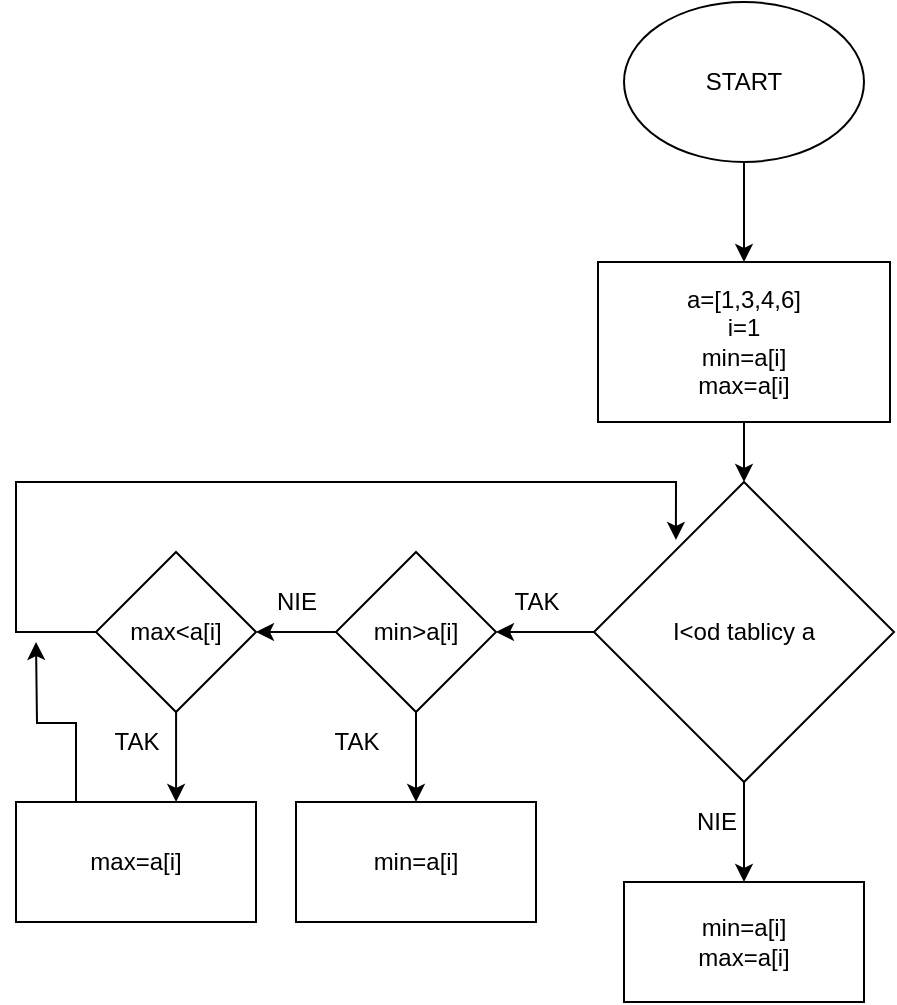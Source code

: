 <mxfile version="20.8.23" type="github">
  <diagram id="C5RBs43oDa-KdzZeNtuy" name="Page-1">
    <mxGraphModel dx="1434" dy="782" grid="1" gridSize="10" guides="1" tooltips="1" connect="1" arrows="1" fold="1" page="1" pageScale="1" pageWidth="827" pageHeight="1169" math="0" shadow="0">
      <root>
        <mxCell id="WIyWlLk6GJQsqaUBKTNV-0" />
        <mxCell id="WIyWlLk6GJQsqaUBKTNV-1" parent="WIyWlLk6GJQsqaUBKTNV-0" />
        <mxCell id="RQdduKd7LZK1Ae8wjjpL-2" style="edgeStyle=orthogonalEdgeStyle;rounded=0;orthogonalLoop=1;jettySize=auto;html=1;entryX=0.5;entryY=0;entryDx=0;entryDy=0;" edge="1" parent="WIyWlLk6GJQsqaUBKTNV-1" source="RQdduKd7LZK1Ae8wjjpL-0" target="RQdduKd7LZK1Ae8wjjpL-1">
          <mxGeometry relative="1" as="geometry" />
        </mxCell>
        <mxCell id="RQdduKd7LZK1Ae8wjjpL-0" value="START" style="ellipse;whiteSpace=wrap;html=1;" vertex="1" parent="WIyWlLk6GJQsqaUBKTNV-1">
          <mxGeometry x="584" y="60" width="120" height="80" as="geometry" />
        </mxCell>
        <mxCell id="RQdduKd7LZK1Ae8wjjpL-4" style="edgeStyle=orthogonalEdgeStyle;rounded=0;orthogonalLoop=1;jettySize=auto;html=1;entryX=0.5;entryY=0;entryDx=0;entryDy=0;" edge="1" parent="WIyWlLk6GJQsqaUBKTNV-1" source="RQdduKd7LZK1Ae8wjjpL-1" target="RQdduKd7LZK1Ae8wjjpL-3">
          <mxGeometry relative="1" as="geometry" />
        </mxCell>
        <mxCell id="RQdduKd7LZK1Ae8wjjpL-1" value="&lt;div&gt;a=[1,3,4,6]&lt;/div&gt;&lt;div&gt;i=1&lt;/div&gt;&lt;div&gt;min=a[i]&lt;/div&gt;&lt;div&gt;max=a[i]&lt;br&gt;&lt;/div&gt;" style="rounded=0;whiteSpace=wrap;html=1;" vertex="1" parent="WIyWlLk6GJQsqaUBKTNV-1">
          <mxGeometry x="571" y="190" width="146" height="80" as="geometry" />
        </mxCell>
        <mxCell id="RQdduKd7LZK1Ae8wjjpL-8" style="edgeStyle=orthogonalEdgeStyle;rounded=0;orthogonalLoop=1;jettySize=auto;html=1;exitX=0;exitY=0.5;exitDx=0;exitDy=0;" edge="1" parent="WIyWlLk6GJQsqaUBKTNV-1" source="RQdduKd7LZK1Ae8wjjpL-3">
          <mxGeometry relative="1" as="geometry">
            <mxPoint x="520" y="375" as="targetPoint" />
          </mxGeometry>
        </mxCell>
        <mxCell id="RQdduKd7LZK1Ae8wjjpL-10" style="edgeStyle=orthogonalEdgeStyle;rounded=0;orthogonalLoop=1;jettySize=auto;html=1;entryX=0.5;entryY=0;entryDx=0;entryDy=0;" edge="1" parent="WIyWlLk6GJQsqaUBKTNV-1" source="RQdduKd7LZK1Ae8wjjpL-3" target="RQdduKd7LZK1Ae8wjjpL-6">
          <mxGeometry relative="1" as="geometry" />
        </mxCell>
        <mxCell id="RQdduKd7LZK1Ae8wjjpL-3" value="I&amp;lt;od tablicy a" style="rhombus;whiteSpace=wrap;html=1;" vertex="1" parent="WIyWlLk6GJQsqaUBKTNV-1">
          <mxGeometry x="569" y="300" width="150" height="150" as="geometry" />
        </mxCell>
        <mxCell id="RQdduKd7LZK1Ae8wjjpL-6" value="&lt;div&gt;min=a[i]&lt;/div&gt;&lt;div&gt;max=a[i]&lt;br&gt;&lt;/div&gt;" style="rounded=0;whiteSpace=wrap;html=1;" vertex="1" parent="WIyWlLk6GJQsqaUBKTNV-1">
          <mxGeometry x="584" y="500" width="120" height="60" as="geometry" />
        </mxCell>
        <mxCell id="RQdduKd7LZK1Ae8wjjpL-12" value="TAK" style="text;html=1;align=center;verticalAlign=middle;resizable=0;points=[];autosize=1;strokeColor=none;fillColor=none;" vertex="1" parent="WIyWlLk6GJQsqaUBKTNV-1">
          <mxGeometry x="520" y="345" width="40" height="30" as="geometry" />
        </mxCell>
        <mxCell id="RQdduKd7LZK1Ae8wjjpL-15" style="edgeStyle=orthogonalEdgeStyle;rounded=0;orthogonalLoop=1;jettySize=auto;html=1;exitX=0;exitY=0.5;exitDx=0;exitDy=0;" edge="1" parent="WIyWlLk6GJQsqaUBKTNV-1" source="RQdduKd7LZK1Ae8wjjpL-14">
          <mxGeometry relative="1" as="geometry">
            <mxPoint x="400" y="375" as="targetPoint" />
          </mxGeometry>
        </mxCell>
        <mxCell id="RQdduKd7LZK1Ae8wjjpL-18" style="edgeStyle=orthogonalEdgeStyle;rounded=0;orthogonalLoop=1;jettySize=auto;html=1;entryX=0.5;entryY=0;entryDx=0;entryDy=0;" edge="1" parent="WIyWlLk6GJQsqaUBKTNV-1" source="RQdduKd7LZK1Ae8wjjpL-14" target="RQdduKd7LZK1Ae8wjjpL-17">
          <mxGeometry relative="1" as="geometry" />
        </mxCell>
        <mxCell id="RQdduKd7LZK1Ae8wjjpL-14" value="min&amp;gt;a[i]" style="rhombus;whiteSpace=wrap;html=1;" vertex="1" parent="WIyWlLk6GJQsqaUBKTNV-1">
          <mxGeometry x="440" y="335" width="80" height="80" as="geometry" />
        </mxCell>
        <mxCell id="RQdduKd7LZK1Ae8wjjpL-16" value="&lt;div&gt;NIE&lt;/div&gt;" style="text;html=1;align=center;verticalAlign=middle;resizable=0;points=[];autosize=1;strokeColor=none;fillColor=none;" vertex="1" parent="WIyWlLk6GJQsqaUBKTNV-1">
          <mxGeometry x="400" y="345" width="40" height="30" as="geometry" />
        </mxCell>
        <mxCell id="RQdduKd7LZK1Ae8wjjpL-17" value="min=a[i]" style="rounded=0;whiteSpace=wrap;html=1;" vertex="1" parent="WIyWlLk6GJQsqaUBKTNV-1">
          <mxGeometry x="420" y="460" width="120" height="60" as="geometry" />
        </mxCell>
        <mxCell id="RQdduKd7LZK1Ae8wjjpL-19" value="TAK" style="text;html=1;align=center;verticalAlign=middle;resizable=0;points=[];autosize=1;strokeColor=none;fillColor=none;" vertex="1" parent="WIyWlLk6GJQsqaUBKTNV-1">
          <mxGeometry x="430" y="415" width="40" height="30" as="geometry" />
        </mxCell>
        <mxCell id="RQdduKd7LZK1Ae8wjjpL-22" style="edgeStyle=orthogonalEdgeStyle;rounded=0;orthogonalLoop=1;jettySize=auto;html=1;entryX=0.667;entryY=0;entryDx=0;entryDy=0;entryPerimeter=0;" edge="1" parent="WIyWlLk6GJQsqaUBKTNV-1" source="RQdduKd7LZK1Ae8wjjpL-20" target="RQdduKd7LZK1Ae8wjjpL-21">
          <mxGeometry relative="1" as="geometry" />
        </mxCell>
        <mxCell id="RQdduKd7LZK1Ae8wjjpL-24" style="edgeStyle=orthogonalEdgeStyle;rounded=0;orthogonalLoop=1;jettySize=auto;html=1;entryX=0.273;entryY=0.193;entryDx=0;entryDy=0;entryPerimeter=0;" edge="1" parent="WIyWlLk6GJQsqaUBKTNV-1" source="RQdduKd7LZK1Ae8wjjpL-20" target="RQdduKd7LZK1Ae8wjjpL-3">
          <mxGeometry relative="1" as="geometry">
            <mxPoint x="540" y="300" as="targetPoint" />
            <Array as="points">
              <mxPoint x="280" y="375" />
              <mxPoint x="280" y="300" />
              <mxPoint x="610" y="300" />
            </Array>
          </mxGeometry>
        </mxCell>
        <mxCell id="RQdduKd7LZK1Ae8wjjpL-20" value="max&amp;lt;a[i]" style="rhombus;whiteSpace=wrap;html=1;" vertex="1" parent="WIyWlLk6GJQsqaUBKTNV-1">
          <mxGeometry x="320" y="335" width="80" height="80" as="geometry" />
        </mxCell>
        <mxCell id="RQdduKd7LZK1Ae8wjjpL-26" style="edgeStyle=orthogonalEdgeStyle;rounded=0;orthogonalLoop=1;jettySize=auto;html=1;exitX=0.25;exitY=0;exitDx=0;exitDy=0;" edge="1" parent="WIyWlLk6GJQsqaUBKTNV-1" source="RQdduKd7LZK1Ae8wjjpL-21">
          <mxGeometry relative="1" as="geometry">
            <mxPoint x="290" y="380" as="targetPoint" />
          </mxGeometry>
        </mxCell>
        <mxCell id="RQdduKd7LZK1Ae8wjjpL-21" value="max=a[i]" style="rounded=0;whiteSpace=wrap;html=1;" vertex="1" parent="WIyWlLk6GJQsqaUBKTNV-1">
          <mxGeometry x="280" y="460" width="120" height="60" as="geometry" />
        </mxCell>
        <mxCell id="RQdduKd7LZK1Ae8wjjpL-23" value="&lt;div&gt;TAK&lt;/div&gt;" style="text;html=1;align=center;verticalAlign=middle;resizable=0;points=[];autosize=1;strokeColor=none;fillColor=none;" vertex="1" parent="WIyWlLk6GJQsqaUBKTNV-1">
          <mxGeometry x="320" y="415" width="40" height="30" as="geometry" />
        </mxCell>
        <mxCell id="RQdduKd7LZK1Ae8wjjpL-27" value="NIE" style="text;html=1;align=center;verticalAlign=middle;resizable=0;points=[];autosize=1;strokeColor=none;fillColor=none;" vertex="1" parent="WIyWlLk6GJQsqaUBKTNV-1">
          <mxGeometry x="610" y="455" width="40" height="30" as="geometry" />
        </mxCell>
      </root>
    </mxGraphModel>
  </diagram>
</mxfile>
